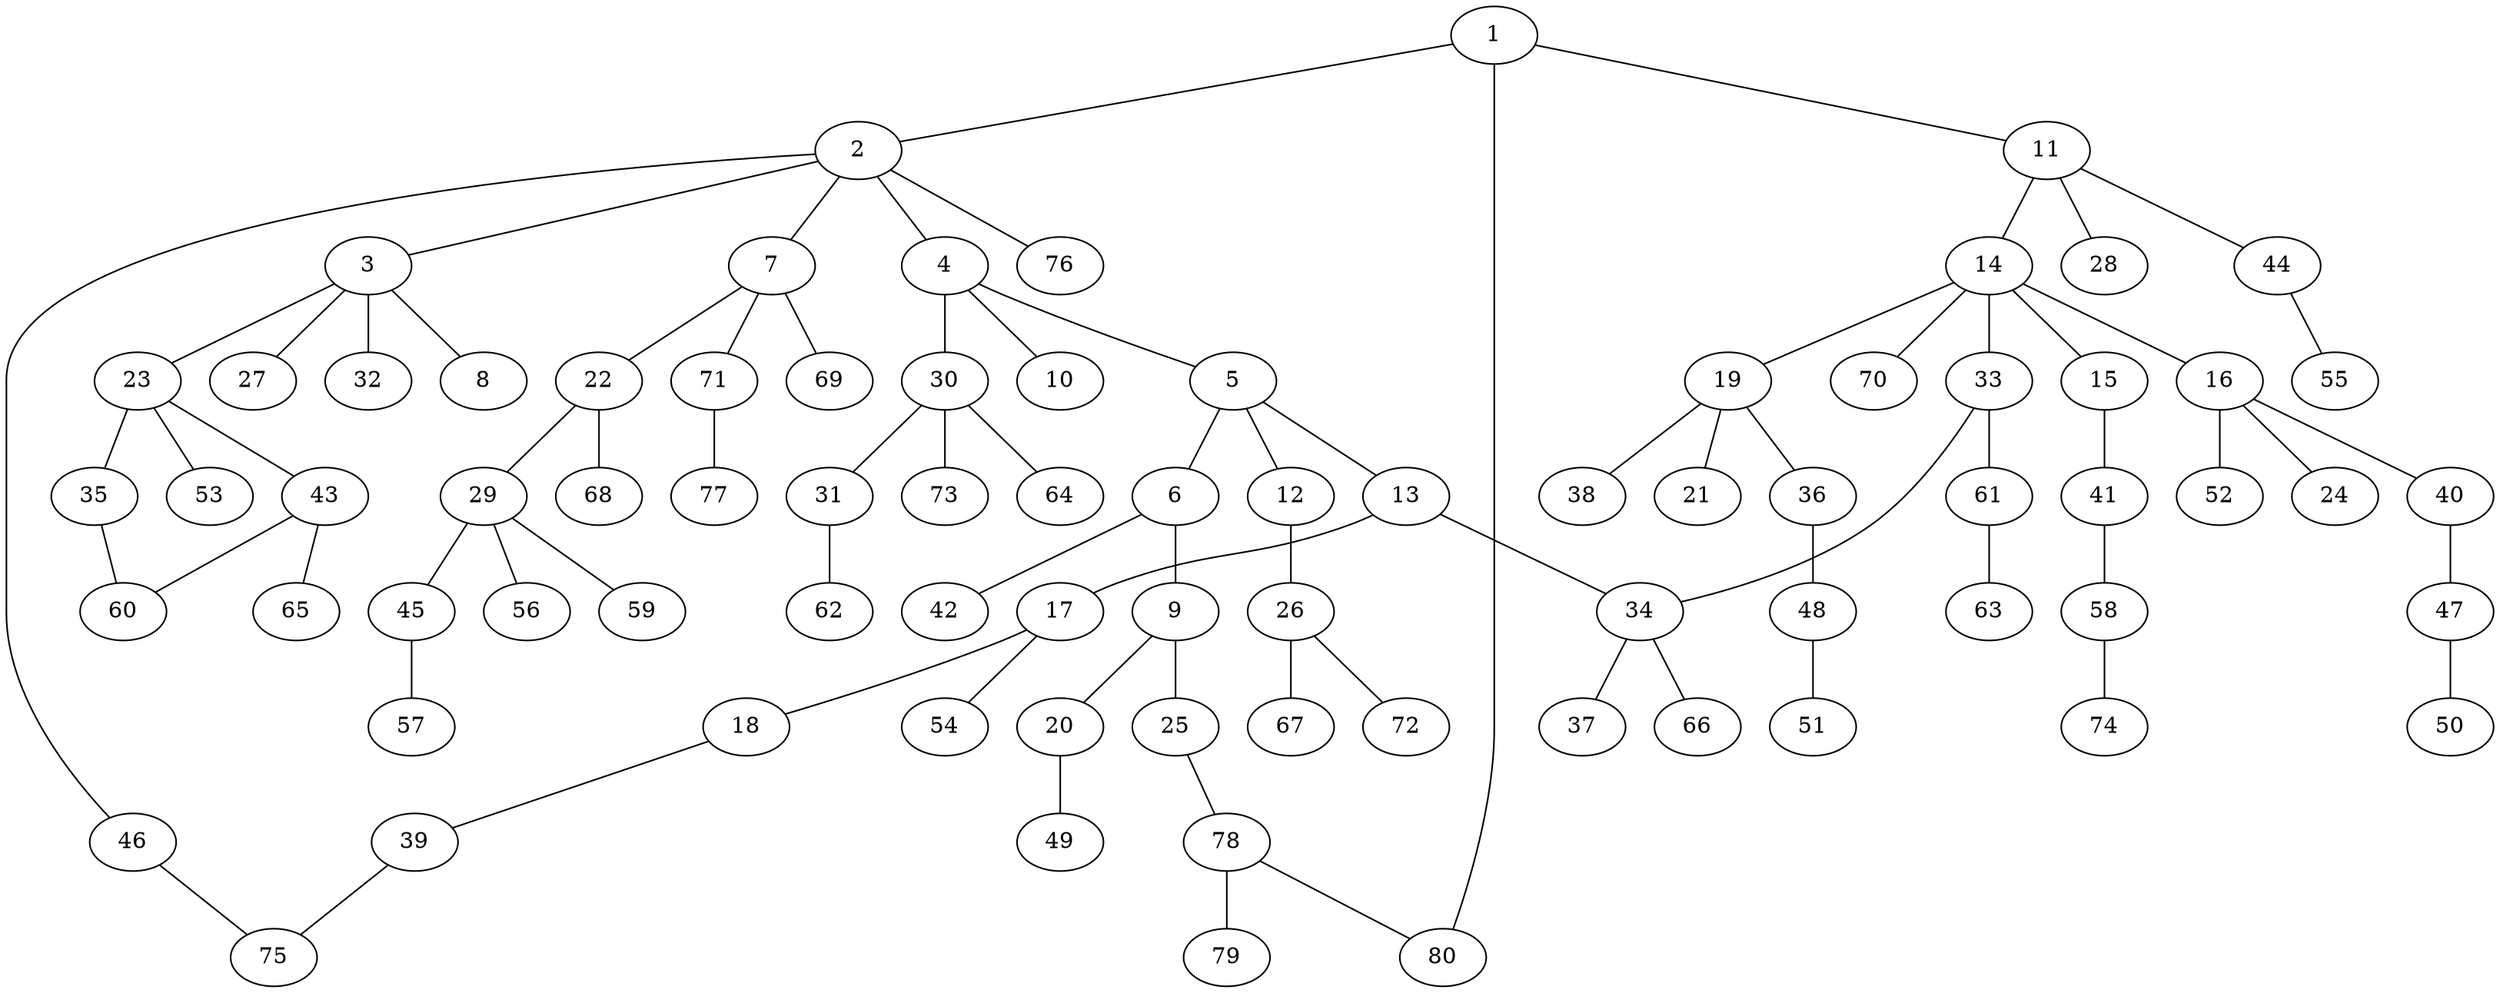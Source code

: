 graph graphname {1--2
1--11
1--80
2--3
2--4
2--7
2--46
2--76
3--8
3--23
3--27
3--32
4--5
4--10
4--30
5--6
5--12
5--13
6--9
6--42
7--22
7--69
7--71
9--20
9--25
11--14
11--28
11--44
12--26
13--17
13--34
14--15
14--16
14--19
14--33
14--70
15--41
16--24
16--40
16--52
17--18
17--54
18--39
19--21
19--36
19--38
20--49
22--29
22--68
23--35
23--43
23--53
25--78
26--67
26--72
29--45
29--56
29--59
30--31
30--64
30--73
31--62
33--34
33--61
34--37
34--66
35--60
36--48
39--75
40--47
41--58
43--60
43--65
44--55
45--57
46--75
47--50
48--51
58--74
61--63
71--77
78--79
78--80
}